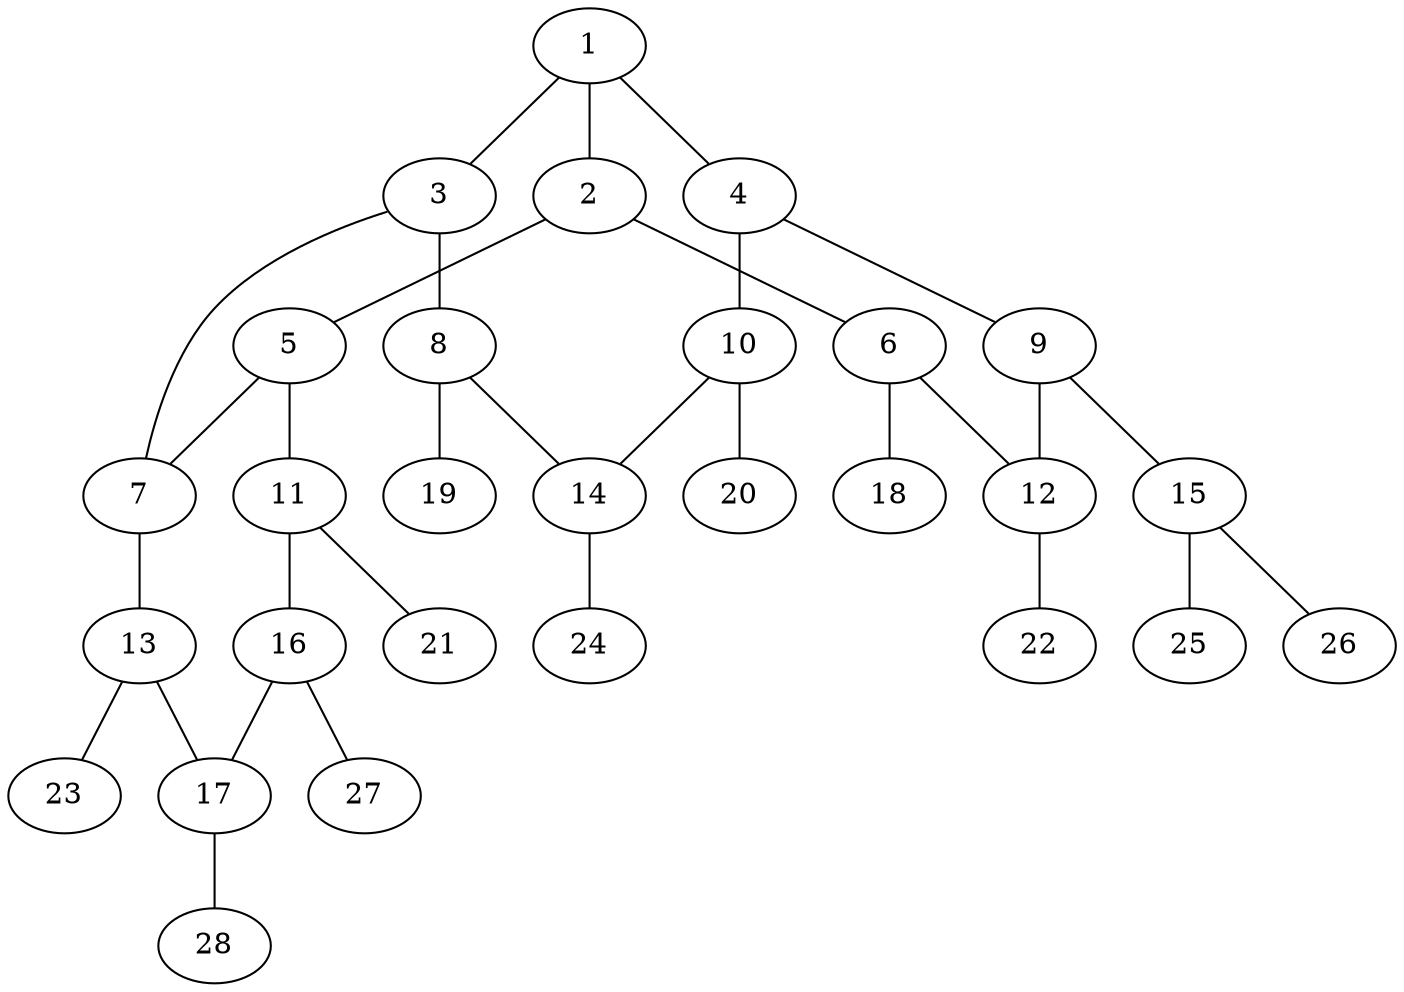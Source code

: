 graph molecule_1256 {
	1	 [chem=C];
	2	 [chem=C];
	1 -- 2	 [valence=1];
	3	 [chem=C];
	1 -- 3	 [valence=2];
	4	 [chem=C];
	1 -- 4	 [valence=1];
	5	 [chem=C];
	2 -- 5	 [valence=1];
	6	 [chem=C];
	2 -- 6	 [valence=2];
	7	 [chem=C];
	3 -- 7	 [valence=1];
	8	 [chem=C];
	3 -- 8	 [valence=1];
	9	 [chem=C];
	4 -- 9	 [valence=1];
	10	 [chem=C];
	4 -- 10	 [valence=2];
	5 -- 7	 [valence=1];
	11	 [chem=C];
	5 -- 11	 [valence=2];
	12	 [chem=C];
	6 -- 12	 [valence=1];
	18	 [chem=H];
	6 -- 18	 [valence=1];
	13	 [chem=C];
	7 -- 13	 [valence=2];
	14	 [chem=C];
	8 -- 14	 [valence=2];
	19	 [chem=H];
	8 -- 19	 [valence=1];
	9 -- 12	 [valence=2];
	15	 [chem=N];
	9 -- 15	 [valence=1];
	10 -- 14	 [valence=1];
	20	 [chem=H];
	10 -- 20	 [valence=1];
	16	 [chem=C];
	11 -- 16	 [valence=1];
	21	 [chem=H];
	11 -- 21	 [valence=1];
	22	 [chem=H];
	12 -- 22	 [valence=1];
	17	 [chem=C];
	13 -- 17	 [valence=1];
	23	 [chem=H];
	13 -- 23	 [valence=1];
	24	 [chem=H];
	14 -- 24	 [valence=1];
	25	 [chem=H];
	15 -- 25	 [valence=1];
	26	 [chem=H];
	15 -- 26	 [valence=1];
	16 -- 17	 [valence=2];
	27	 [chem=H];
	16 -- 27	 [valence=1];
	28	 [chem=H];
	17 -- 28	 [valence=1];
}
